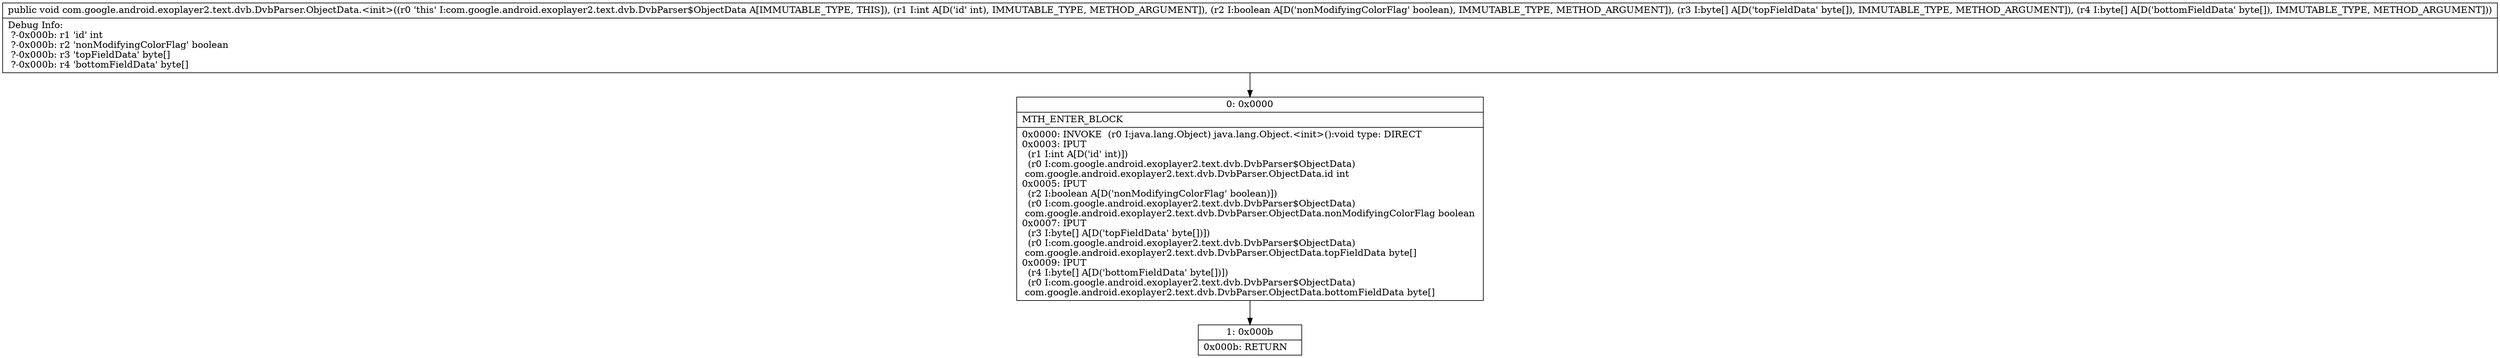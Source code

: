 digraph "CFG forcom.google.android.exoplayer2.text.dvb.DvbParser.ObjectData.\<init\>(IZ[B[B)V" {
Node_0 [shape=record,label="{0\:\ 0x0000|MTH_ENTER_BLOCK\l|0x0000: INVOKE  (r0 I:java.lang.Object) java.lang.Object.\<init\>():void type: DIRECT \l0x0003: IPUT  \l  (r1 I:int A[D('id' int)])\l  (r0 I:com.google.android.exoplayer2.text.dvb.DvbParser$ObjectData)\l com.google.android.exoplayer2.text.dvb.DvbParser.ObjectData.id int \l0x0005: IPUT  \l  (r2 I:boolean A[D('nonModifyingColorFlag' boolean)])\l  (r0 I:com.google.android.exoplayer2.text.dvb.DvbParser$ObjectData)\l com.google.android.exoplayer2.text.dvb.DvbParser.ObjectData.nonModifyingColorFlag boolean \l0x0007: IPUT  \l  (r3 I:byte[] A[D('topFieldData' byte[])])\l  (r0 I:com.google.android.exoplayer2.text.dvb.DvbParser$ObjectData)\l com.google.android.exoplayer2.text.dvb.DvbParser.ObjectData.topFieldData byte[] \l0x0009: IPUT  \l  (r4 I:byte[] A[D('bottomFieldData' byte[])])\l  (r0 I:com.google.android.exoplayer2.text.dvb.DvbParser$ObjectData)\l com.google.android.exoplayer2.text.dvb.DvbParser.ObjectData.bottomFieldData byte[] \l}"];
Node_1 [shape=record,label="{1\:\ 0x000b|0x000b: RETURN   \l}"];
MethodNode[shape=record,label="{public void com.google.android.exoplayer2.text.dvb.DvbParser.ObjectData.\<init\>((r0 'this' I:com.google.android.exoplayer2.text.dvb.DvbParser$ObjectData A[IMMUTABLE_TYPE, THIS]), (r1 I:int A[D('id' int), IMMUTABLE_TYPE, METHOD_ARGUMENT]), (r2 I:boolean A[D('nonModifyingColorFlag' boolean), IMMUTABLE_TYPE, METHOD_ARGUMENT]), (r3 I:byte[] A[D('topFieldData' byte[]), IMMUTABLE_TYPE, METHOD_ARGUMENT]), (r4 I:byte[] A[D('bottomFieldData' byte[]), IMMUTABLE_TYPE, METHOD_ARGUMENT]))  | Debug Info:\l  ?\-0x000b: r1 'id' int\l  ?\-0x000b: r2 'nonModifyingColorFlag' boolean\l  ?\-0x000b: r3 'topFieldData' byte[]\l  ?\-0x000b: r4 'bottomFieldData' byte[]\l}"];
MethodNode -> Node_0;
Node_0 -> Node_1;
}

